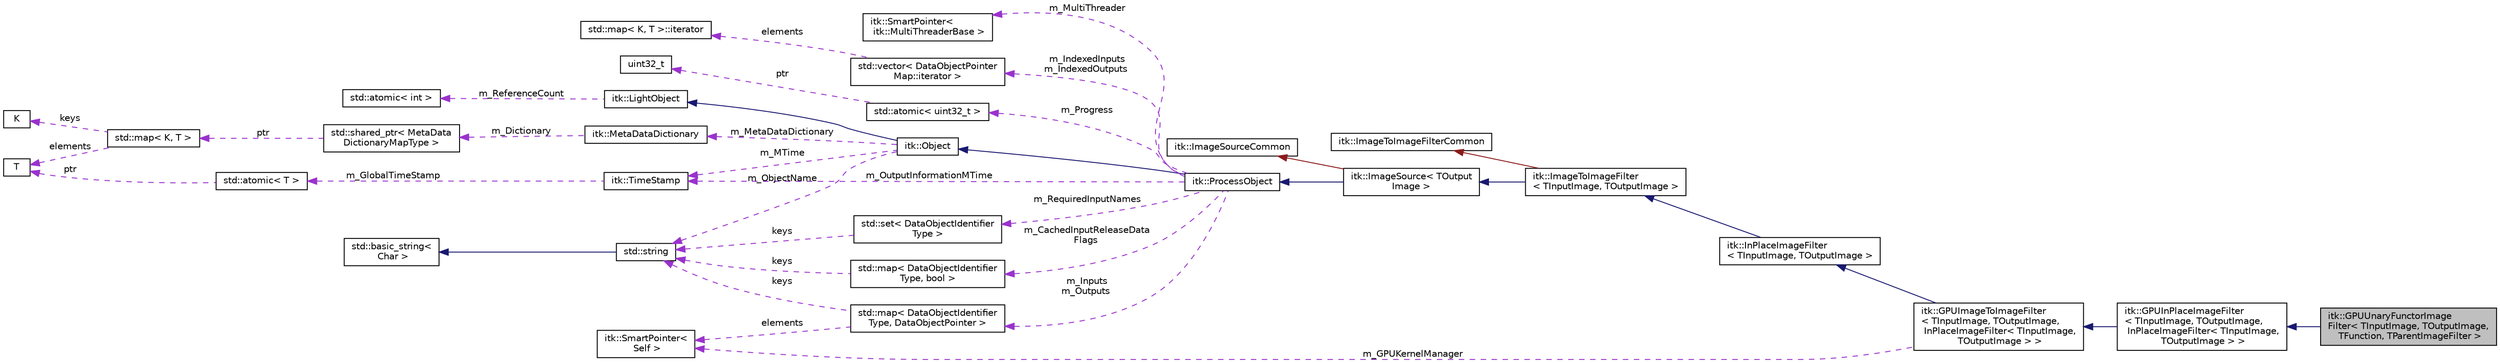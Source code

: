 digraph "itk::GPUUnaryFunctorImageFilter&lt; TInputImage, TOutputImage, TFunction, TParentImageFilter &gt;"
{
 // LATEX_PDF_SIZE
  edge [fontname="Helvetica",fontsize="10",labelfontname="Helvetica",labelfontsize="10"];
  node [fontname="Helvetica",fontsize="10",shape=record];
  rankdir="LR";
  Node1 [label="itk::GPUUnaryFunctorImage\lFilter\< TInputImage, TOutputImage,\l TFunction, TParentImageFilter \>",height=0.2,width=0.4,color="black", fillcolor="grey75", style="filled", fontcolor="black",tooltip="Implements pixel-wise generic operation on one image using the GPU."];
  Node2 -> Node1 [dir="back",color="midnightblue",fontsize="10",style="solid",fontname="Helvetica"];
  Node2 [label="itk::GPUInPlaceImageFilter\l\< TInputImage, TOutputImage,\l InPlaceImageFilter\< TInputImage,\l TOutputImage \> \>",height=0.2,width=0.4,color="black", fillcolor="white", style="filled",URL="$classitk_1_1GPUInPlaceImageFilter.html",tooltip=" "];
  Node3 -> Node2 [dir="back",color="midnightblue",fontsize="10",style="solid",fontname="Helvetica"];
  Node3 [label="itk::GPUImageToImageFilter\l\< TInputImage, TOutputImage,\l InPlaceImageFilter\< TInputImage,\l TOutputImage \> \>",height=0.2,width=0.4,color="black", fillcolor="white", style="filled",URL="$classitk_1_1GPUImageToImageFilter.html",tooltip=" "];
  Node4 -> Node3 [dir="back",color="midnightblue",fontsize="10",style="solid",fontname="Helvetica"];
  Node4 [label="itk::InPlaceImageFilter\l\< TInputImage, TOutputImage \>",height=0.2,width=0.4,color="black", fillcolor="white", style="filled",URL="$classitk_1_1InPlaceImageFilter.html",tooltip=" "];
  Node5 -> Node4 [dir="back",color="midnightblue",fontsize="10",style="solid",fontname="Helvetica"];
  Node5 [label="itk::ImageToImageFilter\l\< TInputImage, TOutputImage \>",height=0.2,width=0.4,color="black", fillcolor="white", style="filled",URL="$classitk_1_1ImageToImageFilter.html",tooltip="Base class for filters that take an image as input and produce an image as output."];
  Node6 -> Node5 [dir="back",color="midnightblue",fontsize="10",style="solid",fontname="Helvetica"];
  Node6 [label="itk::ImageSource\< TOutput\lImage \>",height=0.2,width=0.4,color="black", fillcolor="white", style="filled",URL="$classitk_1_1ImageSource.html",tooltip="Base class for all process objects that output image data."];
  Node7 -> Node6 [dir="back",color="midnightblue",fontsize="10",style="solid",fontname="Helvetica"];
  Node7 [label="itk::ProcessObject",height=0.2,width=0.4,color="black", fillcolor="white", style="filled",URL="$classitk_1_1ProcessObject.html",tooltip="The base class for all process objects (source, filters, mappers) in the Insight data processing pipe..."];
  Node8 -> Node7 [dir="back",color="midnightblue",fontsize="10",style="solid",fontname="Helvetica"];
  Node8 [label="itk::Object",height=0.2,width=0.4,color="black", fillcolor="white", style="filled",URL="$classitk_1_1Object.html",tooltip="Base class for most ITK classes."];
  Node9 -> Node8 [dir="back",color="midnightblue",fontsize="10",style="solid",fontname="Helvetica"];
  Node9 [label="itk::LightObject",height=0.2,width=0.4,color="black", fillcolor="white", style="filled",URL="$classitk_1_1LightObject.html",tooltip="Light weight base class for most itk classes."];
  Node10 -> Node9 [dir="back",color="darkorchid3",fontsize="10",style="dashed",label=" m_ReferenceCount" ,fontname="Helvetica"];
  Node10 [label="std::atomic\< int \>",height=0.2,width=0.4,color="black", fillcolor="white", style="filled",tooltip=" "];
  Node11 -> Node8 [dir="back",color="darkorchid3",fontsize="10",style="dashed",label=" m_MTime" ,fontname="Helvetica"];
  Node11 [label="itk::TimeStamp",height=0.2,width=0.4,color="black", fillcolor="white", style="filled",URL="$classitk_1_1TimeStamp.html",tooltip="Generate a unique, increasing time value."];
  Node12 -> Node11 [dir="back",color="darkorchid3",fontsize="10",style="dashed",label=" m_GlobalTimeStamp" ,fontname="Helvetica"];
  Node12 [label="std::atomic\< T \>",height=0.2,width=0.4,color="black", fillcolor="white", style="filled",tooltip=" "];
  Node13 -> Node12 [dir="back",color="darkorchid3",fontsize="10",style="dashed",label=" ptr" ,fontname="Helvetica"];
  Node13 [label="T",height=0.2,width=0.4,color="black", fillcolor="white", style="filled",tooltip=" "];
  Node14 -> Node8 [dir="back",color="darkorchid3",fontsize="10",style="dashed",label=" m_MetaDataDictionary" ,fontname="Helvetica"];
  Node14 [label="itk::MetaDataDictionary",height=0.2,width=0.4,color="black", fillcolor="white", style="filled",URL="$classitk_1_1MetaDataDictionary.html",tooltip="Provides a mechanism for storing a collection of arbitrary data types."];
  Node15 -> Node14 [dir="back",color="darkorchid3",fontsize="10",style="dashed",label=" m_Dictionary" ,fontname="Helvetica"];
  Node15 [label="std::shared_ptr\< MetaData\lDictionaryMapType \>",height=0.2,width=0.4,color="black", fillcolor="white", style="filled",tooltip=" "];
  Node16 -> Node15 [dir="back",color="darkorchid3",fontsize="10",style="dashed",label=" ptr" ,fontname="Helvetica"];
  Node16 [label="std::map\< K, T \>",height=0.2,width=0.4,color="black", fillcolor="white", style="filled",tooltip=" "];
  Node17 -> Node16 [dir="back",color="darkorchid3",fontsize="10",style="dashed",label=" keys" ,fontname="Helvetica"];
  Node17 [label="K",height=0.2,width=0.4,color="black", fillcolor="white", style="filled",tooltip=" "];
  Node13 -> Node16 [dir="back",color="darkorchid3",fontsize="10",style="dashed",label=" elements" ,fontname="Helvetica"];
  Node18 -> Node8 [dir="back",color="darkorchid3",fontsize="10",style="dashed",label=" m_ObjectName" ,fontname="Helvetica"];
  Node18 [label="std::string",height=0.2,width=0.4,color="black", fillcolor="white", style="filled",tooltip=" "];
  Node19 -> Node18 [dir="back",color="midnightblue",fontsize="10",style="solid",fontname="Helvetica"];
  Node19 [label="std::basic_string\<\l Char \>",height=0.2,width=0.4,color="black", fillcolor="white", style="filled",tooltip=" "];
  Node11 -> Node7 [dir="back",color="darkorchid3",fontsize="10",style="dashed",label=" m_OutputInformationMTime" ,fontname="Helvetica"];
  Node20 -> Node7 [dir="back",color="darkorchid3",fontsize="10",style="dashed",label=" m_Inputs\nm_Outputs" ,fontname="Helvetica"];
  Node20 [label="std::map\< DataObjectIdentifier\lType, DataObjectPointer \>",height=0.2,width=0.4,color="black", fillcolor="white", style="filled",tooltip=" "];
  Node18 -> Node20 [dir="back",color="darkorchid3",fontsize="10",style="dashed",label=" keys" ,fontname="Helvetica"];
  Node21 -> Node20 [dir="back",color="darkorchid3",fontsize="10",style="dashed",label=" elements" ,fontname="Helvetica"];
  Node21 [label="itk::SmartPointer\<\l Self \>",height=0.2,width=0.4,color="black", fillcolor="white", style="filled",URL="$classitk_1_1SmartPointer.html",tooltip=" "];
  Node22 -> Node7 [dir="back",color="darkorchid3",fontsize="10",style="dashed",label=" m_IndexedInputs\nm_IndexedOutputs" ,fontname="Helvetica"];
  Node22 [label="std::vector\< DataObjectPointer\lMap::iterator \>",height=0.2,width=0.4,color="black", fillcolor="white", style="filled",tooltip=" "];
  Node23 -> Node22 [dir="back",color="darkorchid3",fontsize="10",style="dashed",label=" elements" ,fontname="Helvetica"];
  Node23 [label="std::map\< K, T \>::iterator",height=0.2,width=0.4,color="black", fillcolor="white", style="filled",tooltip=" "];
  Node24 -> Node7 [dir="back",color="darkorchid3",fontsize="10",style="dashed",label=" m_CachedInputReleaseData\lFlags" ,fontname="Helvetica"];
  Node24 [label="std::map\< DataObjectIdentifier\lType, bool \>",height=0.2,width=0.4,color="black", fillcolor="white", style="filled",tooltip=" "];
  Node18 -> Node24 [dir="back",color="darkorchid3",fontsize="10",style="dashed",label=" keys" ,fontname="Helvetica"];
  Node25 -> Node7 [dir="back",color="darkorchid3",fontsize="10",style="dashed",label=" m_RequiredInputNames" ,fontname="Helvetica"];
  Node25 [label="std::set\< DataObjectIdentifier\lType \>",height=0.2,width=0.4,color="black", fillcolor="white", style="filled",tooltip=" "];
  Node18 -> Node25 [dir="back",color="darkorchid3",fontsize="10",style="dashed",label=" keys" ,fontname="Helvetica"];
  Node26 -> Node7 [dir="back",color="darkorchid3",fontsize="10",style="dashed",label=" m_Progress" ,fontname="Helvetica"];
  Node26 [label="std::atomic\< uint32_t \>",height=0.2,width=0.4,color="black", fillcolor="white", style="filled",tooltip=" "];
  Node27 -> Node26 [dir="back",color="darkorchid3",fontsize="10",style="dashed",label=" ptr" ,fontname="Helvetica"];
  Node27 [label="uint32_t",height=0.2,width=0.4,color="black", fillcolor="white", style="filled",tooltip=" "];
  Node28 -> Node7 [dir="back",color="darkorchid3",fontsize="10",style="dashed",label=" m_MultiThreader" ,fontname="Helvetica"];
  Node28 [label="itk::SmartPointer\<\l itk::MultiThreaderBase \>",height=0.2,width=0.4,color="black", fillcolor="white", style="filled",URL="$classitk_1_1SmartPointer.html",tooltip=" "];
  Node29 -> Node6 [dir="back",color="firebrick4",fontsize="10",style="solid",fontname="Helvetica"];
  Node29 [label="itk::ImageSourceCommon",height=0.2,width=0.4,color="black", fillcolor="white", style="filled",URL="$structitk_1_1ImageSourceCommon.html",tooltip="Secondary base class of ImageSource common between templates."];
  Node30 -> Node5 [dir="back",color="firebrick4",fontsize="10",style="solid",fontname="Helvetica"];
  Node30 [label="itk::ImageToImageFilterCommon",height=0.2,width=0.4,color="black", fillcolor="white", style="filled",URL="$classitk_1_1ImageToImageFilterCommon.html",tooltip="Secondary base class of ImageToImageFilter common between templates."];
  Node21 -> Node3 [dir="back",color="darkorchid3",fontsize="10",style="dashed",label=" m_GPUKernelManager" ,fontname="Helvetica"];
}
